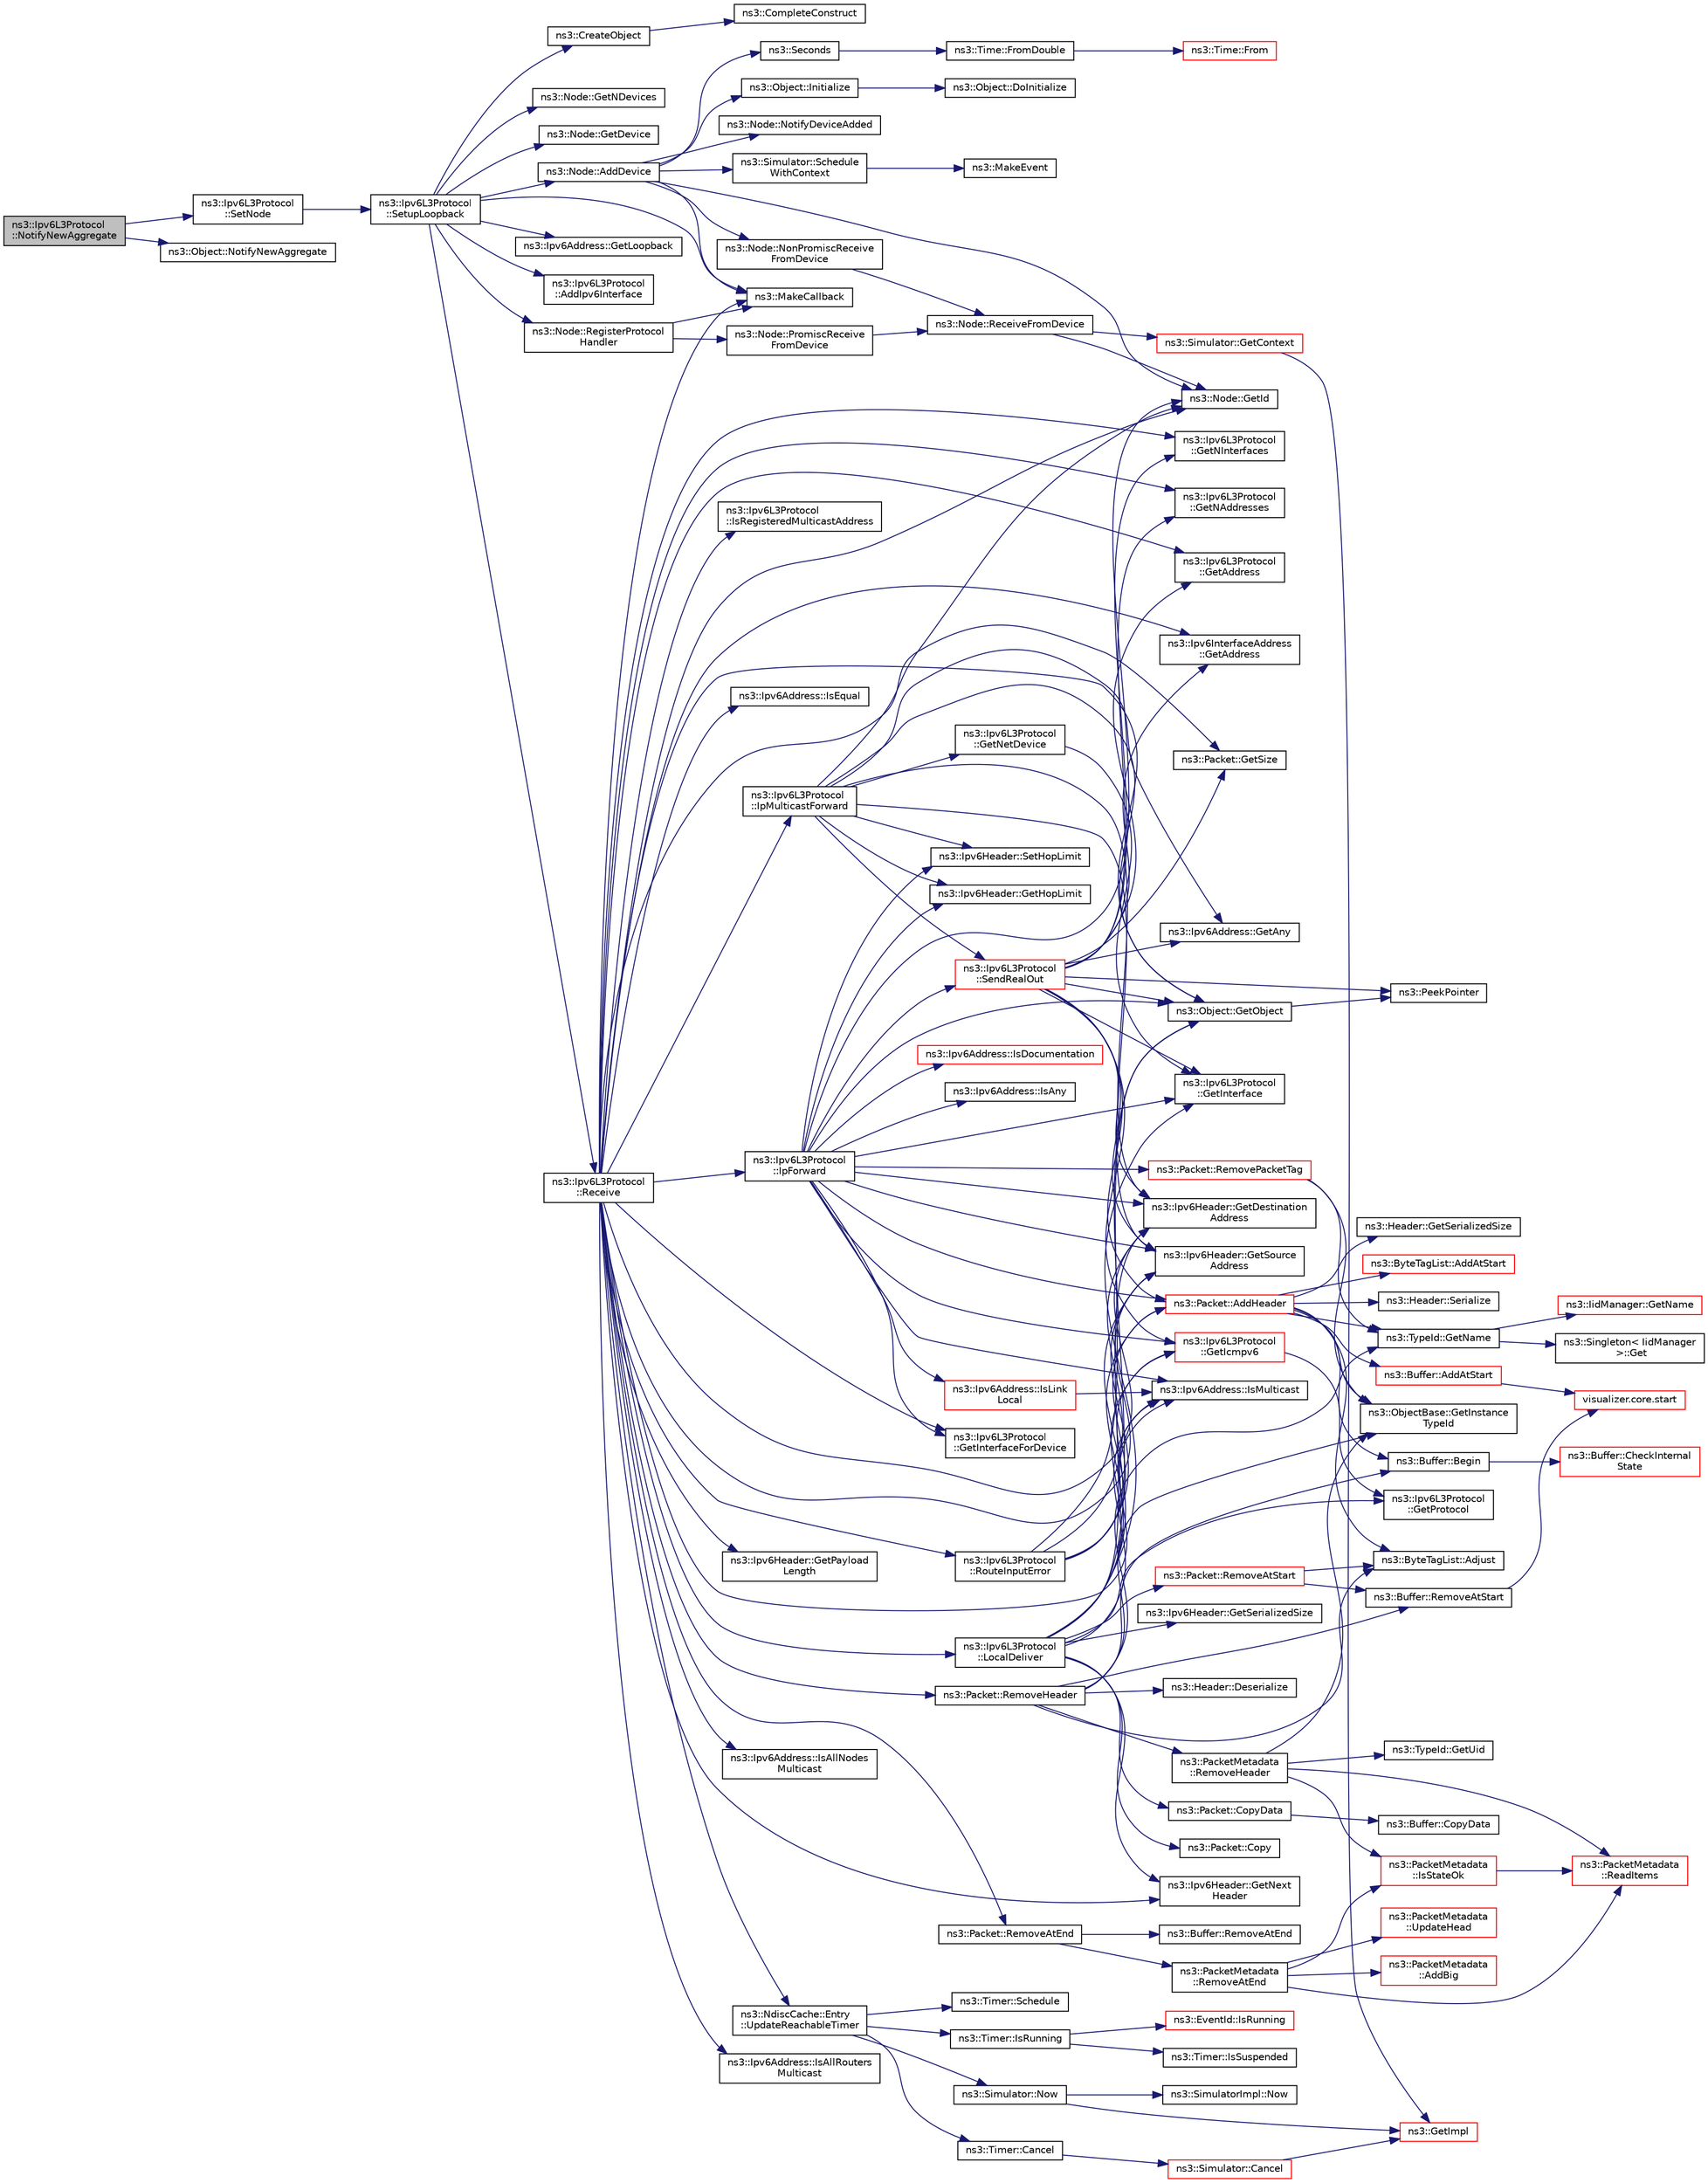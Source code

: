 digraph "ns3::Ipv6L3Protocol::NotifyNewAggregate"
{
  edge [fontname="Helvetica",fontsize="10",labelfontname="Helvetica",labelfontsize="10"];
  node [fontname="Helvetica",fontsize="10",shape=record];
  rankdir="LR";
  Node1 [label="ns3::Ipv6L3Protocol\l::NotifyNewAggregate",height=0.2,width=0.4,color="black", fillcolor="grey75", style="filled", fontcolor="black"];
  Node1 -> Node2 [color="midnightblue",fontsize="10",style="solid"];
  Node2 [label="ns3::Ipv6L3Protocol\l::SetNode",height=0.2,width=0.4,color="black", fillcolor="white", style="filled",URL="$d7/d74/classns3_1_1Ipv6L3Protocol.html#a53796a2747cb5edcd1c762f44043b061",tooltip="Set node associated with this stack. "];
  Node2 -> Node3 [color="midnightblue",fontsize="10",style="solid"];
  Node3 [label="ns3::Ipv6L3Protocol\l::SetupLoopback",height=0.2,width=0.4,color="black", fillcolor="white", style="filled",URL="$d7/d74/classns3_1_1Ipv6L3Protocol.html#a69a1ef7b49dd3aa80c6807f467720005",tooltip="Setup loopback interface. "];
  Node3 -> Node4 [color="midnightblue",fontsize="10",style="solid"];
  Node4 [label="ns3::CreateObject",height=0.2,width=0.4,color="black", fillcolor="white", style="filled",URL="$d8/d36/group__object.html#gad1d36559be10afa72c3656fd8598c1e2"];
  Node4 -> Node5 [color="midnightblue",fontsize="10",style="solid"];
  Node5 [label="ns3::CompleteConstruct",height=0.2,width=0.4,color="black", fillcolor="white", style="filled",URL="$d7/d2e/namespacens3.html#ac691eac01671bfb90912a3ad38964197"];
  Node3 -> Node6 [color="midnightblue",fontsize="10",style="solid"];
  Node6 [label="ns3::Node::GetNDevices",height=0.2,width=0.4,color="black", fillcolor="white", style="filled",URL="$dd/ded/classns3_1_1Node.html#a531554d2241ba4fa1cd74e3360be6bce"];
  Node3 -> Node7 [color="midnightblue",fontsize="10",style="solid"];
  Node7 [label="ns3::Node::GetDevice",height=0.2,width=0.4,color="black", fillcolor="white", style="filled",URL="$dd/ded/classns3_1_1Node.html#a5918dfd24ef632efc9a83a5f6561c76e",tooltip="Retrieve the index-th NetDevice associated to this node. "];
  Node3 -> Node8 [color="midnightblue",fontsize="10",style="solid"];
  Node8 [label="ns3::Node::AddDevice",height=0.2,width=0.4,color="black", fillcolor="white", style="filled",URL="$dd/ded/classns3_1_1Node.html#a42ff83ee1d5d1649c770d3f5b62375de",tooltip="Associate a NetDevice to this node. "];
  Node8 -> Node9 [color="midnightblue",fontsize="10",style="solid"];
  Node9 [label="ns3::MakeCallback",height=0.2,width=0.4,color="black", fillcolor="white", style="filled",URL="$dd/de0/group__makecallbackmemptr.html#ga9376283685aa99d204048d6a4b7610a4"];
  Node8 -> Node10 [color="midnightblue",fontsize="10",style="solid"];
  Node10 [label="ns3::Node::NonPromiscReceive\lFromDevice",height=0.2,width=0.4,color="black", fillcolor="white", style="filled",URL="$dd/ded/classns3_1_1Node.html#a72ebf5bdc911879511f1e249d471f7e5",tooltip="Receive a packet from a device in non-promiscuous mode. "];
  Node10 -> Node11 [color="midnightblue",fontsize="10",style="solid"];
  Node11 [label="ns3::Node::ReceiveFromDevice",height=0.2,width=0.4,color="black", fillcolor="white", style="filled",URL="$dd/ded/classns3_1_1Node.html#a6cbe61c071c85bb3ba5d4843132cd119",tooltip="Receive a packet from a device. "];
  Node11 -> Node12 [color="midnightblue",fontsize="10",style="solid"];
  Node12 [label="ns3::Simulator::GetContext",height=0.2,width=0.4,color="red", fillcolor="white", style="filled",URL="$d7/deb/classns3_1_1Simulator.html#a8514b74ee2c42916b351b33c4a963bb0"];
  Node12 -> Node13 [color="midnightblue",fontsize="10",style="solid"];
  Node13 [label="ns3::GetImpl",height=0.2,width=0.4,color="red", fillcolor="white", style="filled",URL="$d4/d8b/group__simulator.html#ga42eb4eddad41528d4d99794a3dae3fd0",tooltip="Get the SimulatorImpl singleton. "];
  Node11 -> Node14 [color="midnightblue",fontsize="10",style="solid"];
  Node14 [label="ns3::Node::GetId",height=0.2,width=0.4,color="black", fillcolor="white", style="filled",URL="$dd/ded/classns3_1_1Node.html#aaf49b64a843565ce3812326313b370ac"];
  Node8 -> Node15 [color="midnightblue",fontsize="10",style="solid"];
  Node15 [label="ns3::Simulator::Schedule\lWithContext",height=0.2,width=0.4,color="black", fillcolor="white", style="filled",URL="$d7/deb/classns3_1_1Simulator.html#a86dbaef45a15a42365d7d2ae550449f6"];
  Node15 -> Node16 [color="midnightblue",fontsize="10",style="solid"];
  Node16 [label="ns3::MakeEvent",height=0.2,width=0.4,color="black", fillcolor="white", style="filled",URL="$d0/dac/group__makeeventfnptr.html#ga289a28a2497c18a9bd299e5e2014094b"];
  Node8 -> Node14 [color="midnightblue",fontsize="10",style="solid"];
  Node8 -> Node17 [color="midnightblue",fontsize="10",style="solid"];
  Node17 [label="ns3::Seconds",height=0.2,width=0.4,color="black", fillcolor="white", style="filled",URL="$d1/dec/group__timecivil.html#ga33c34b816f8ff6628e33d5c8e9713b9e"];
  Node17 -> Node18 [color="midnightblue",fontsize="10",style="solid"];
  Node18 [label="ns3::Time::FromDouble",height=0.2,width=0.4,color="black", fillcolor="white", style="filled",URL="$dc/d04/classns3_1_1Time.html#a60e845f4a74e62495b86356afe604cb4"];
  Node18 -> Node19 [color="midnightblue",fontsize="10",style="solid"];
  Node19 [label="ns3::Time::From",height=0.2,width=0.4,color="red", fillcolor="white", style="filled",URL="$dc/d04/classns3_1_1Time.html#a34e4acc13d0e08cc8cb9cd3b838b9baf"];
  Node8 -> Node20 [color="midnightblue",fontsize="10",style="solid"];
  Node20 [label="ns3::Object::Initialize",height=0.2,width=0.4,color="black", fillcolor="white", style="filled",URL="$d9/d77/classns3_1_1Object.html#af4411cb29971772fcd09203474a95078"];
  Node20 -> Node21 [color="midnightblue",fontsize="10",style="solid"];
  Node21 [label="ns3::Object::DoInitialize",height=0.2,width=0.4,color="black", fillcolor="white", style="filled",URL="$d9/d77/classns3_1_1Object.html#af8482a521433409fb5c7f749398c9dbe"];
  Node8 -> Node22 [color="midnightblue",fontsize="10",style="solid"];
  Node22 [label="ns3::Node::NotifyDeviceAdded",height=0.2,width=0.4,color="black", fillcolor="white", style="filled",URL="$dd/ded/classns3_1_1Node.html#ae85e535c650941f4f8ca6845a9f61e42",tooltip="Notifies all the DeviceAdditionListener about the new device added. "];
  Node3 -> Node23 [color="midnightblue",fontsize="10",style="solid"];
  Node23 [label="ns3::Ipv6Address::GetLoopback",height=0.2,width=0.4,color="black", fillcolor="white", style="filled",URL="$d5/de6/classns3_1_1Ipv6Address.html#af62754355f28fadc671584dd02cd79b7",tooltip="Get the loopback address. "];
  Node3 -> Node24 [color="midnightblue",fontsize="10",style="solid"];
  Node24 [label="ns3::Ipv6L3Protocol\l::AddIpv6Interface",height=0.2,width=0.4,color="black", fillcolor="white", style="filled",URL="$d7/d74/classns3_1_1Ipv6L3Protocol.html#aa0c786fd0209504c82b7278297a62f99",tooltip="Add an IPv6 interface to the stack. "];
  Node3 -> Node25 [color="midnightblue",fontsize="10",style="solid"];
  Node25 [label="ns3::Node::RegisterProtocol\lHandler",height=0.2,width=0.4,color="black", fillcolor="white", style="filled",URL="$dd/ded/classns3_1_1Node.html#af713f0e7ea5c49b4fa0b3613405c45fa"];
  Node25 -> Node9 [color="midnightblue",fontsize="10",style="solid"];
  Node25 -> Node26 [color="midnightblue",fontsize="10",style="solid"];
  Node26 [label="ns3::Node::PromiscReceive\lFromDevice",height=0.2,width=0.4,color="black", fillcolor="white", style="filled",URL="$dd/ded/classns3_1_1Node.html#a16cf271eeeab87dc7133ffb3f8b24dc4",tooltip="Receive a packet from a device in promiscuous mode. "];
  Node26 -> Node11 [color="midnightblue",fontsize="10",style="solid"];
  Node3 -> Node9 [color="midnightblue",fontsize="10",style="solid"];
  Node3 -> Node27 [color="midnightblue",fontsize="10",style="solid"];
  Node27 [label="ns3::Ipv6L3Protocol\l::Receive",height=0.2,width=0.4,color="black", fillcolor="white", style="filled",URL="$d7/d74/classns3_1_1Ipv6L3Protocol.html#a8a95d576e8aee9a571db93bf686d850a",tooltip="Receive method when a packet arrive in the stack. This method removes IPv6 header and forward up to L..."];
  Node27 -> Node14 [color="midnightblue",fontsize="10",style="solid"];
  Node27 -> Node28 [color="midnightblue",fontsize="10",style="solid"];
  Node28 [label="ns3::Ipv6L3Protocol\l::GetInterfaceForDevice",height=0.2,width=0.4,color="black", fillcolor="white", style="filled",URL="$d7/d74/classns3_1_1Ipv6L3Protocol.html#a878292513d6294e2dfdeccbe1ed1d996",tooltip="Get interface index which is on a specified net device. "];
  Node27 -> Node29 [color="midnightblue",fontsize="10",style="solid"];
  Node29 [label="ns3::Object::GetObject",height=0.2,width=0.4,color="black", fillcolor="white", style="filled",URL="$d9/d77/classns3_1_1Object.html#a13e18c00017096c8381eb651d5bd0783"];
  Node29 -> Node30 [color="midnightblue",fontsize="10",style="solid"];
  Node30 [label="ns3::PeekPointer",height=0.2,width=0.4,color="black", fillcolor="white", style="filled",URL="$d7/d2e/namespacens3.html#af2a7557fe9afdd98d8f6f8f6e412cf5a"];
  Node27 -> Node31 [color="midnightblue",fontsize="10",style="solid"];
  Node31 [label="ns3::Packet::RemoveHeader",height=0.2,width=0.4,color="black", fillcolor="white", style="filled",URL="$dd/d7a/classns3_1_1Packet.html#a0961eccf975d75f902d40956c93ba63e",tooltip="Deserialize and remove the header from the internal buffer. "];
  Node31 -> Node32 [color="midnightblue",fontsize="10",style="solid"];
  Node32 [label="ns3::Header::Deserialize",height=0.2,width=0.4,color="black", fillcolor="white", style="filled",URL="$d6/dae/classns3_1_1Header.html#a78be9400bb66b2a8543606f395ef5396"];
  Node31 -> Node33 [color="midnightblue",fontsize="10",style="solid"];
  Node33 [label="ns3::Buffer::Begin",height=0.2,width=0.4,color="black", fillcolor="white", style="filled",URL="$da/d85/classns3_1_1Buffer.html#a893d4bf50df13e730b6cd0fda91b967f"];
  Node33 -> Node34 [color="midnightblue",fontsize="10",style="solid"];
  Node34 [label="ns3::Buffer::CheckInternal\lState",height=0.2,width=0.4,color="red", fillcolor="white", style="filled",URL="$da/d85/classns3_1_1Buffer.html#a6202ce7f1ecc1fc7a14cc13017375d14",tooltip="Checks the internal buffer structures consistency. "];
  Node31 -> Node35 [color="midnightblue",fontsize="10",style="solid"];
  Node35 [label="ns3::ObjectBase::GetInstance\lTypeId",height=0.2,width=0.4,color="black", fillcolor="white", style="filled",URL="$d2/dac/classns3_1_1ObjectBase.html#abe5b43a6f5b99a92a4c3122db31f06fb"];
  Node31 -> Node36 [color="midnightblue",fontsize="10",style="solid"];
  Node36 [label="ns3::TypeId::GetName",height=0.2,width=0.4,color="black", fillcolor="white", style="filled",URL="$d6/d11/classns3_1_1TypeId.html#aa3c41c79ae428b3cb396a9c6bb3ef314"];
  Node36 -> Node37 [color="midnightblue",fontsize="10",style="solid"];
  Node37 [label="ns3::Singleton\< IidManager\l \>::Get",height=0.2,width=0.4,color="black", fillcolor="white", style="filled",URL="$d8/d77/classns3_1_1Singleton.html#a80a2cd3c25a27ea72add7a9f7a141ffa"];
  Node36 -> Node38 [color="midnightblue",fontsize="10",style="solid"];
  Node38 [label="ns3::IidManager::GetName",height=0.2,width=0.4,color="red", fillcolor="white", style="filled",URL="$d4/d1c/classns3_1_1IidManager.html#a5d68d0f0f44594dcdec239dbdb5bf53c"];
  Node31 -> Node39 [color="midnightblue",fontsize="10",style="solid"];
  Node39 [label="ns3::Buffer::RemoveAtStart",height=0.2,width=0.4,color="black", fillcolor="white", style="filled",URL="$da/d85/classns3_1_1Buffer.html#adeecbb3e8f518aec6fee0437578ade4b"];
  Node39 -> Node40 [color="midnightblue",fontsize="10",style="solid"];
  Node40 [label="visualizer.core.start",height=0.2,width=0.4,color="red", fillcolor="white", style="filled",URL="$df/d6c/namespacevisualizer_1_1core.html#a2a35e5d8a34af358b508dac8635754e0"];
  Node31 -> Node41 [color="midnightblue",fontsize="10",style="solid"];
  Node41 [label="ns3::ByteTagList::Adjust",height=0.2,width=0.4,color="black", fillcolor="white", style="filled",URL="$dd/d64/classns3_1_1ByteTagList.html#a1fec06d7e6daaf8039cf2a148e4090f2"];
  Node31 -> Node42 [color="midnightblue",fontsize="10",style="solid"];
  Node42 [label="ns3::PacketMetadata\l::RemoveHeader",height=0.2,width=0.4,color="black", fillcolor="white", style="filled",URL="$d1/db1/classns3_1_1PacketMetadata.html#afa8a589ec783d4998516d7f39f21242d",tooltip="Remove an header. "];
  Node42 -> Node35 [color="midnightblue",fontsize="10",style="solid"];
  Node42 -> Node43 [color="midnightblue",fontsize="10",style="solid"];
  Node43 [label="ns3::TypeId::GetUid",height=0.2,width=0.4,color="black", fillcolor="white", style="filled",URL="$d6/d11/classns3_1_1TypeId.html#acd3e41de6340d06299f4fd63e2ed8da0"];
  Node42 -> Node44 [color="midnightblue",fontsize="10",style="solid"];
  Node44 [label="ns3::PacketMetadata\l::IsStateOk",height=0.2,width=0.4,color="red", fillcolor="white", style="filled",URL="$d1/db1/classns3_1_1PacketMetadata.html#a208d3163e28704438cdd4d30318e489c",tooltip="Check if the metadata state is ok. "];
  Node44 -> Node45 [color="midnightblue",fontsize="10",style="solid"];
  Node45 [label="ns3::PacketMetadata\l::ReadItems",height=0.2,width=0.4,color="red", fillcolor="white", style="filled",URL="$d1/db1/classns3_1_1PacketMetadata.html#a3719ad2c32313a9a1c74462322e8b517",tooltip="Read items. "];
  Node42 -> Node45 [color="midnightblue",fontsize="10",style="solid"];
  Node27 -> Node46 [color="midnightblue",fontsize="10",style="solid"];
  Node46 [label="ns3::Ipv6Header::GetPayload\lLength",height=0.2,width=0.4,color="black", fillcolor="white", style="filled",URL="$d8/d5d/classns3_1_1Ipv6Header.html#abb0c6d5e8def6677627f171573992828",tooltip="Get the \"Payload length\" field. "];
  Node27 -> Node47 [color="midnightblue",fontsize="10",style="solid"];
  Node47 [label="ns3::Packet::GetSize",height=0.2,width=0.4,color="black", fillcolor="white", style="filled",URL="$dd/d7a/classns3_1_1Packet.html#a462855c9929954d4301a4edfe55f4f1c",tooltip="Returns the the size in bytes of the packet (including the zero-filled initial payload). "];
  Node27 -> Node48 [color="midnightblue",fontsize="10",style="solid"];
  Node48 [label="ns3::Packet::RemoveAtEnd",height=0.2,width=0.4,color="black", fillcolor="white", style="filled",URL="$dd/d7a/classns3_1_1Packet.html#a607de6c1abda2a960e99a3b59fd35d14",tooltip="Remove size bytes from the end of the current packet. "];
  Node48 -> Node49 [color="midnightblue",fontsize="10",style="solid"];
  Node49 [label="ns3::Buffer::RemoveAtEnd",height=0.2,width=0.4,color="black", fillcolor="white", style="filled",URL="$da/d85/classns3_1_1Buffer.html#a83b30fd8e1202e778fb471757b800d47"];
  Node48 -> Node50 [color="midnightblue",fontsize="10",style="solid"];
  Node50 [label="ns3::PacketMetadata\l::RemoveAtEnd",height=0.2,width=0.4,color="black", fillcolor="white", style="filled",URL="$d1/db1/classns3_1_1PacketMetadata.html#a7c76154f5302bd55a68406f0103d50c6",tooltip="Remove a chunk of metadata at the metadata end. "];
  Node50 -> Node44 [color="midnightblue",fontsize="10",style="solid"];
  Node50 -> Node45 [color="midnightblue",fontsize="10",style="solid"];
  Node50 -> Node51 [color="midnightblue",fontsize="10",style="solid"];
  Node51 [label="ns3::PacketMetadata\l::AddBig",height=0.2,width=0.4,color="red", fillcolor="white", style="filled",URL="$d1/db1/classns3_1_1PacketMetadata.html#ae89a0bf5e3dcd624bd37bc8ca67544da",tooltip="Add a \"Big\" Item (a SmallItem plus an ExtraItem) "];
  Node50 -> Node52 [color="midnightblue",fontsize="10",style="solid"];
  Node52 [label="ns3::PacketMetadata\l::UpdateHead",height=0.2,width=0.4,color="red", fillcolor="white", style="filled",URL="$d1/db1/classns3_1_1PacketMetadata.html#a3baa0c324423e6fd600b31858aa4ade9",tooltip="Update the head. "];
  Node27 -> Node53 [color="midnightblue",fontsize="10",style="solid"];
  Node53 [label="ns3::Ipv6Header::GetSource\lAddress",height=0.2,width=0.4,color="black", fillcolor="white", style="filled",URL="$d8/d5d/classns3_1_1Ipv6Header.html#ae7b5116d81c8113fad228d799f5554c3",tooltip="Get the \"Source address\" field. "];
  Node27 -> Node54 [color="midnightblue",fontsize="10",style="solid"];
  Node54 [label="ns3::NdiscCache::Entry\l::UpdateReachableTimer",height=0.2,width=0.4,color="black", fillcolor="white", style="filled",URL="$d2/dee/classns3_1_1NdiscCache_1_1Entry.html#a505d6cca16dc15d1c80e714c10da522f",tooltip="Update the reachable timer. "];
  Node54 -> Node55 [color="midnightblue",fontsize="10",style="solid"];
  Node55 [label="ns3::Simulator::Now",height=0.2,width=0.4,color="black", fillcolor="white", style="filled",URL="$d7/deb/classns3_1_1Simulator.html#ac3178fa975b419f7875e7105be122800"];
  Node55 -> Node13 [color="midnightblue",fontsize="10",style="solid"];
  Node55 -> Node56 [color="midnightblue",fontsize="10",style="solid"];
  Node56 [label="ns3::SimulatorImpl::Now",height=0.2,width=0.4,color="black", fillcolor="white", style="filled",URL="$d2/d19/classns3_1_1SimulatorImpl.html#aa516c50060846adc6fd316e83ef0797c"];
  Node54 -> Node57 [color="midnightblue",fontsize="10",style="solid"];
  Node57 [label="ns3::Timer::IsRunning",height=0.2,width=0.4,color="black", fillcolor="white", style="filled",URL="$d0/d3e/classns3_1_1Timer.html#addbc6c740f21ddeb6ad358557962b24c"];
  Node57 -> Node58 [color="midnightblue",fontsize="10",style="solid"];
  Node58 [label="ns3::Timer::IsSuspended",height=0.2,width=0.4,color="black", fillcolor="white", style="filled",URL="$d0/d3e/classns3_1_1Timer.html#a6eaea57766ec5e85023264fe2fb69066"];
  Node57 -> Node59 [color="midnightblue",fontsize="10",style="solid"];
  Node59 [label="ns3::EventId::IsRunning",height=0.2,width=0.4,color="red", fillcolor="white", style="filled",URL="$d1/df8/classns3_1_1EventId.html#aabf8476d1a080c199ea0c6aa9ccea372"];
  Node54 -> Node60 [color="midnightblue",fontsize="10",style="solid"];
  Node60 [label="ns3::Timer::Cancel",height=0.2,width=0.4,color="black", fillcolor="white", style="filled",URL="$d0/d3e/classns3_1_1Timer.html#ac8261489cfc3361ab869ea2387cfc841"];
  Node60 -> Node61 [color="midnightblue",fontsize="10",style="solid"];
  Node61 [label="ns3::Simulator::Cancel",height=0.2,width=0.4,color="red", fillcolor="white", style="filled",URL="$d7/deb/classns3_1_1Simulator.html#a1b903a62d6117ef28f7ba3c6500689bf"];
  Node61 -> Node13 [color="midnightblue",fontsize="10",style="solid"];
  Node54 -> Node62 [color="midnightblue",fontsize="10",style="solid"];
  Node62 [label="ns3::Timer::Schedule",height=0.2,width=0.4,color="black", fillcolor="white", style="filled",URL="$d0/d3e/classns3_1_1Timer.html#ac3345d696887578f518b19f359f7f94b"];
  Node27 -> Node63 [color="midnightblue",fontsize="10",style="solid"];
  Node63 [label="ns3::Ipv6Header::GetNext\lHeader",height=0.2,width=0.4,color="black", fillcolor="white", style="filled",URL="$d8/d5d/classns3_1_1Ipv6Header.html#a24317958bbf0b77d2c1c6b23d1866e9b",tooltip="Get the next header. "];
  Node27 -> Node64 [color="midnightblue",fontsize="10",style="solid"];
  Node64 [label="ns3::Ipv6Header::GetDestination\lAddress",height=0.2,width=0.4,color="black", fillcolor="white", style="filled",URL="$d8/d5d/classns3_1_1Ipv6Header.html#a472309d4a08c9fea54092346ba7beca4",tooltip="Get the \"Destination address\" field. "];
  Node27 -> Node65 [color="midnightblue",fontsize="10",style="solid"];
  Node65 [label="ns3::Ipv6Address::IsAllNodes\lMulticast",height=0.2,width=0.4,color="black", fillcolor="white", style="filled",URL="$d5/de6/classns3_1_1Ipv6Address.html#a3063fa987fa3e8fe4461feac1cd0d06f",tooltip="If the IPv6 address is \"all nodes multicast\" (ff02::1/8). "];
  Node27 -> Node66 [color="midnightblue",fontsize="10",style="solid"];
  Node66 [label="ns3::Ipv6L3Protocol\l::LocalDeliver",height=0.2,width=0.4,color="black", fillcolor="white", style="filled",URL="$d7/d74/classns3_1_1Ipv6L3Protocol.html#a8e2c7a80851d870812295c19dc908a38",tooltip="Deliver a packet. "];
  Node66 -> Node29 [color="midnightblue",fontsize="10",style="solid"];
  Node66 -> Node53 [color="midnightblue",fontsize="10",style="solid"];
  Node66 -> Node64 [color="midnightblue",fontsize="10",style="solid"];
  Node66 -> Node63 [color="midnightblue",fontsize="10",style="solid"];
  Node66 -> Node67 [color="midnightblue",fontsize="10",style="solid"];
  Node67 [label="ns3::Packet::CopyData",height=0.2,width=0.4,color="black", fillcolor="white", style="filled",URL="$dd/d7a/classns3_1_1Packet.html#a5a6d304b9e0d90733919ffe224b98f0d",tooltip="Copy the packet contents to a byte buffer. "];
  Node67 -> Node68 [color="midnightblue",fontsize="10",style="solid"];
  Node68 [label="ns3::Buffer::CopyData",height=0.2,width=0.4,color="black", fillcolor="white", style="filled",URL="$da/d85/classns3_1_1Buffer.html#aec4a3fd349f94e449b4b2d14dd964a4c"];
  Node66 -> Node69 [color="midnightblue",fontsize="10",style="solid"];
  Node69 [label="ns3::Ipv6L3Protocol\l::GetProtocol",height=0.2,width=0.4,color="black", fillcolor="white", style="filled",URL="$d7/d74/classns3_1_1Ipv6L3Protocol.html#acb189bb5deceb95e78f2a443609c8d64",tooltip="Get L4 protocol by protocol number. "];
  Node66 -> Node70 [color="midnightblue",fontsize="10",style="solid"];
  Node70 [label="ns3::Packet::AddHeader",height=0.2,width=0.4,color="red", fillcolor="white", style="filled",URL="$dd/d7a/classns3_1_1Packet.html#a465108c595a0bc592095cbcab1832ed8",tooltip="Add header to this packet. "];
  Node70 -> Node71 [color="midnightblue",fontsize="10",style="solid"];
  Node71 [label="ns3::Header::GetSerializedSize",height=0.2,width=0.4,color="black", fillcolor="white", style="filled",URL="$d6/dae/classns3_1_1Header.html#a6ef0497eabc1b1fb0ad42738eb73f934"];
  Node70 -> Node35 [color="midnightblue",fontsize="10",style="solid"];
  Node70 -> Node36 [color="midnightblue",fontsize="10",style="solid"];
  Node70 -> Node72 [color="midnightblue",fontsize="10",style="solid"];
  Node72 [label="ns3::Buffer::AddAtStart",height=0.2,width=0.4,color="red", fillcolor="white", style="filled",URL="$da/d85/classns3_1_1Buffer.html#a8abd8164c3671d3dadc98fc66fade7b1"];
  Node72 -> Node40 [color="midnightblue",fontsize="10",style="solid"];
  Node70 -> Node41 [color="midnightblue",fontsize="10",style="solid"];
  Node70 -> Node73 [color="midnightblue",fontsize="10",style="solid"];
  Node73 [label="ns3::ByteTagList::AddAtStart",height=0.2,width=0.4,color="red", fillcolor="white", style="filled",URL="$dd/d64/classns3_1_1ByteTagList.html#acb4563fbe4299c55af41ba7a166b71d5"];
  Node70 -> Node74 [color="midnightblue",fontsize="10",style="solid"];
  Node74 [label="ns3::Header::Serialize",height=0.2,width=0.4,color="black", fillcolor="white", style="filled",URL="$d6/dae/classns3_1_1Header.html#afb61f1aac69ff8349a6bfe521fab5404"];
  Node70 -> Node33 [color="midnightblue",fontsize="10",style="solid"];
  Node66 -> Node75 [color="midnightblue",fontsize="10",style="solid"];
  Node75 [label="ns3::Ipv6L3Protocol\l::GetIcmpv6",height=0.2,width=0.4,color="red", fillcolor="white", style="filled",URL="$d7/d74/classns3_1_1Ipv6L3Protocol.html#a10384a4dc85c61e65cf73b47ec9da90d",tooltip="Get ICMPv6 protocol. "];
  Node75 -> Node69 [color="midnightblue",fontsize="10",style="solid"];
  Node66 -> Node76 [color="midnightblue",fontsize="10",style="solid"];
  Node76 [label="ns3::Ipv6Header::GetSerializedSize",height=0.2,width=0.4,color="black", fillcolor="white", style="filled",URL="$d8/d5d/classns3_1_1Ipv6Header.html#a4a0464cd471e0a3923470255af25ddeb",tooltip="Get the serialized size of the packet. "];
  Node66 -> Node77 [color="midnightblue",fontsize="10",style="solid"];
  Node77 [label="ns3::Packet::RemoveAtStart",height=0.2,width=0.4,color="red", fillcolor="white", style="filled",URL="$dd/d7a/classns3_1_1Packet.html#a78aa207e7921dd2f9f7e0d0b7a1c730a",tooltip="Remove size bytes from the start of the current packet. "];
  Node77 -> Node39 [color="midnightblue",fontsize="10",style="solid"];
  Node77 -> Node41 [color="midnightblue",fontsize="10",style="solid"];
  Node66 -> Node78 [color="midnightblue",fontsize="10",style="solid"];
  Node78 [label="ns3::Packet::Copy",height=0.2,width=0.4,color="black", fillcolor="white", style="filled",URL="$dd/d7a/classns3_1_1Packet.html#a5d5c70802a5f77fc5f0001e0cfc1898b",tooltip="performs a COW copy of the packet. "];
  Node66 -> Node79 [color="midnightblue",fontsize="10",style="solid"];
  Node79 [label="ns3::Ipv6L3Protocol\l::GetInterface",height=0.2,width=0.4,color="black", fillcolor="white", style="filled",URL="$d7/d74/classns3_1_1Ipv6L3Protocol.html#a2e53b72d76bceb713f2d3cb54e24f5a1",tooltip="Get an interface. "];
  Node66 -> Node80 [color="midnightblue",fontsize="10",style="solid"];
  Node80 [label="ns3::Ipv6Address::IsMulticast",height=0.2,width=0.4,color="black", fillcolor="white", style="filled",URL="$d5/de6/classns3_1_1Ipv6Address.html#a0657bb007d3c5618f3f6000b5054df72",tooltip="If the IPv6 address is multicast (ff00::/8). "];
  Node27 -> Node81 [color="midnightblue",fontsize="10",style="solid"];
  Node81 [label="ns3::Ipv6Address::IsAllRouters\lMulticast",height=0.2,width=0.4,color="black", fillcolor="white", style="filled",URL="$d5/de6/classns3_1_1Ipv6Address.html#a1f8a224aee6413598d8683753428a86a",tooltip="If the IPv6 address is \"all routers multicast\" (ff02::2/8). "];
  Node27 -> Node80 [color="midnightblue",fontsize="10",style="solid"];
  Node27 -> Node82 [color="midnightblue",fontsize="10",style="solid"];
  Node82 [label="ns3::Ipv6L3Protocol\l::IsRegisteredMulticastAddress",height=0.2,width=0.4,color="black", fillcolor="white", style="filled",URL="$d7/d74/classns3_1_1Ipv6L3Protocol.html#ad883e42df23aa1fc0fe38a1489830b1a"];
  Node27 -> Node83 [color="midnightblue",fontsize="10",style="solid"];
  Node83 [label="ns3::Ipv6L3Protocol\l::GetNInterfaces",height=0.2,width=0.4,color="black", fillcolor="white", style="filled",URL="$d7/d74/classns3_1_1Ipv6L3Protocol.html#a53882c40f6fb32e2a6fe0a7a2858698d",tooltip="Get current number of interface on this stack. "];
  Node27 -> Node84 [color="midnightblue",fontsize="10",style="solid"];
  Node84 [label="ns3::Ipv6L3Protocol\l::GetNAddresses",height=0.2,width=0.4,color="black", fillcolor="white", style="filled",URL="$d7/d74/classns3_1_1Ipv6L3Protocol.html#a3b09a9f504a311ecc08fdc026d897514",tooltip="Get number of address for an interface. "];
  Node27 -> Node85 [color="midnightblue",fontsize="10",style="solid"];
  Node85 [label="ns3::Ipv6L3Protocol\l::GetAddress",height=0.2,width=0.4,color="black", fillcolor="white", style="filled",URL="$d7/d74/classns3_1_1Ipv6L3Protocol.html#a0321a9ac3f79b5a7b7542cecf11bfe44",tooltip="Get an address. "];
  Node27 -> Node86 [color="midnightblue",fontsize="10",style="solid"];
  Node86 [label="ns3::Ipv6InterfaceAddress\l::GetAddress",height=0.2,width=0.4,color="black", fillcolor="white", style="filled",URL="$dc/d62/classns3_1_1Ipv6InterfaceAddress.html#a80d4caacff72bddc3045a5929519e107",tooltip="Get the IPv6 address. "];
  Node27 -> Node87 [color="midnightblue",fontsize="10",style="solid"];
  Node87 [label="ns3::Ipv6Address::IsEqual",height=0.2,width=0.4,color="black", fillcolor="white", style="filled",URL="$d5/de6/classns3_1_1Ipv6Address.html#a4118c22001a38bf7323936081834b9b5",tooltip="Comparison operation between two Ipv6Addresses. "];
  Node27 -> Node9 [color="midnightblue",fontsize="10",style="solid"];
  Node27 -> Node88 [color="midnightblue",fontsize="10",style="solid"];
  Node88 [label="ns3::Ipv6L3Protocol\l::IpForward",height=0.2,width=0.4,color="black", fillcolor="white", style="filled",URL="$d7/d74/classns3_1_1Ipv6L3Protocol.html#ac956e0aaed5e961b6c25210c2b696da6",tooltip="Forward a packet. "];
  Node88 -> Node14 [color="midnightblue",fontsize="10",style="solid"];
  Node88 -> Node64 [color="midnightblue",fontsize="10",style="solid"];
  Node88 -> Node89 [color="midnightblue",fontsize="10",style="solid"];
  Node89 [label="ns3::Ipv6Address::IsDocumentation",height=0.2,width=0.4,color="red", fillcolor="white", style="filled",URL="$d5/de6/classns3_1_1Ipv6Address.html#a9ccdedd4e4471bcc676564e2599eb955",tooltip="If the IPv6 address is a documentation address (2001:DB8::/32). "];
  Node88 -> Node29 [color="midnightblue",fontsize="10",style="solid"];
  Node88 -> Node90 [color="midnightblue",fontsize="10",style="solid"];
  Node90 [label="ns3::Ipv6Header::SetHopLimit",height=0.2,width=0.4,color="black", fillcolor="white", style="filled",URL="$d8/d5d/classns3_1_1Ipv6Header.html#a5133fdec9ec05d089d9c47f476715d73",tooltip="Set the \"Hop limit\" field (TTL). "];
  Node88 -> Node91 [color="midnightblue",fontsize="10",style="solid"];
  Node91 [label="ns3::Ipv6Header::GetHopLimit",height=0.2,width=0.4,color="black", fillcolor="white", style="filled",URL="$d8/d5d/classns3_1_1Ipv6Header.html#adf9e577228bd7dca1e1192514b8ba8ab",tooltip="Get the \"Hop limit\" field (TTL). "];
  Node88 -> Node53 [color="midnightblue",fontsize="10",style="solid"];
  Node88 -> Node92 [color="midnightblue",fontsize="10",style="solid"];
  Node92 [label="ns3::Ipv6Address::IsLink\lLocal",height=0.2,width=0.4,color="red", fillcolor="white", style="filled",URL="$d5/de6/classns3_1_1Ipv6Address.html#a881c3e796e2afdbd49b2ec630ada1126",tooltip="If the IPv6 address is a link-local address (fe80::/64). "];
  Node92 -> Node80 [color="midnightblue",fontsize="10",style="solid"];
  Node88 -> Node80 [color="midnightblue",fontsize="10",style="solid"];
  Node88 -> Node70 [color="midnightblue",fontsize="10",style="solid"];
  Node88 -> Node75 [color="midnightblue",fontsize="10",style="solid"];
  Node88 -> Node93 [color="midnightblue",fontsize="10",style="solid"];
  Node93 [label="ns3::Ipv6Address::IsAny",height=0.2,width=0.4,color="black", fillcolor="white", style="filled",URL="$d5/de6/classns3_1_1Ipv6Address.html#a6f15ff7a41a6ae2171cdeda2a53179b8",tooltip="If the IPv6 address is the \"Any\" address. "];
  Node88 -> Node79 [color="midnightblue",fontsize="10",style="solid"];
  Node88 -> Node28 [color="midnightblue",fontsize="10",style="solid"];
  Node88 -> Node94 [color="midnightblue",fontsize="10",style="solid"];
  Node94 [label="ns3::Packet::RemovePacketTag",height=0.2,width=0.4,color="red", fillcolor="white", style="filled",URL="$dd/d7a/classns3_1_1Packet.html#a078fe922d976a417ab25ba2f3c2fd667",tooltip="Remove a packet tag. "];
  Node94 -> Node35 [color="midnightblue",fontsize="10",style="solid"];
  Node94 -> Node36 [color="midnightblue",fontsize="10",style="solid"];
  Node88 -> Node95 [color="midnightblue",fontsize="10",style="solid"];
  Node95 [label="ns3::Ipv6L3Protocol\l::SendRealOut",height=0.2,width=0.4,color="red", fillcolor="white", style="filled",URL="$d7/d74/classns3_1_1Ipv6L3Protocol.html#adad363af4c50cd94505b918b15f228d4",tooltip="Send packet with route. "];
  Node95 -> Node79 [color="midnightblue",fontsize="10",style="solid"];
  Node95 -> Node64 [color="midnightblue",fontsize="10",style="solid"];
  Node95 -> Node47 [color="midnightblue",fontsize="10",style="solid"];
  Node95 -> Node83 [color="midnightblue",fontsize="10",style="solid"];
  Node95 -> Node84 [color="midnightblue",fontsize="10",style="solid"];
  Node95 -> Node85 [color="midnightblue",fontsize="10",style="solid"];
  Node95 -> Node86 [color="midnightblue",fontsize="10",style="solid"];
  Node95 -> Node53 [color="midnightblue",fontsize="10",style="solid"];
  Node95 -> Node75 [color="midnightblue",fontsize="10",style="solid"];
  Node95 -> Node70 [color="midnightblue",fontsize="10",style="solid"];
  Node95 -> Node29 [color="midnightblue",fontsize="10",style="solid"];
  Node95 -> Node30 [color="midnightblue",fontsize="10",style="solid"];
  Node95 -> Node96 [color="midnightblue",fontsize="10",style="solid"];
  Node96 [label="ns3::Ipv6Address::GetAny",height=0.2,width=0.4,color="black", fillcolor="white", style="filled",URL="$d5/de6/classns3_1_1Ipv6Address.html#a2783e8badfc98c8b0a8508bba6e1b91e",tooltip="Get the \"any\" (::) Ipv6Address. "];
  Node27 -> Node97 [color="midnightblue",fontsize="10",style="solid"];
  Node97 [label="ns3::Ipv6L3Protocol\l::IpMulticastForward",height=0.2,width=0.4,color="black", fillcolor="white", style="filled",URL="$d7/d74/classns3_1_1Ipv6L3Protocol.html#aa65d2e4894ea499415227e232e854824",tooltip="Forward a multicast packet. "];
  Node97 -> Node14 [color="midnightblue",fontsize="10",style="solid"];
  Node97 -> Node90 [color="midnightblue",fontsize="10",style="solid"];
  Node97 -> Node91 [color="midnightblue",fontsize="10",style="solid"];
  Node97 -> Node29 [color="midnightblue",fontsize="10",style="solid"];
  Node97 -> Node53 [color="midnightblue",fontsize="10",style="solid"];
  Node97 -> Node64 [color="midnightblue",fontsize="10",style="solid"];
  Node97 -> Node96 [color="midnightblue",fontsize="10",style="solid"];
  Node97 -> Node98 [color="midnightblue",fontsize="10",style="solid"];
  Node98 [label="ns3::Ipv6L3Protocol\l::GetNetDevice",height=0.2,width=0.4,color="black", fillcolor="white", style="filled",URL="$d7/d74/classns3_1_1Ipv6L3Protocol.html#a574d1beafc86062acf582e75dc437a47",tooltip="Get device by index. "];
  Node98 -> Node79 [color="midnightblue",fontsize="10",style="solid"];
  Node97 -> Node95 [color="midnightblue",fontsize="10",style="solid"];
  Node27 -> Node99 [color="midnightblue",fontsize="10",style="solid"];
  Node99 [label="ns3::Ipv6L3Protocol\l::RouteInputError",height=0.2,width=0.4,color="black", fillcolor="white", style="filled",URL="$d7/d74/classns3_1_1Ipv6L3Protocol.html#a0cdd2195de560337df8dbe1a412cbaf6",tooltip="Fallback when no route is found. "];
  Node99 -> Node29 [color="midnightblue",fontsize="10",style="solid"];
  Node99 -> Node64 [color="midnightblue",fontsize="10",style="solid"];
  Node99 -> Node80 [color="midnightblue",fontsize="10",style="solid"];
  Node99 -> Node70 [color="midnightblue",fontsize="10",style="solid"];
  Node99 -> Node75 [color="midnightblue",fontsize="10",style="solid"];
  Node99 -> Node53 [color="midnightblue",fontsize="10",style="solid"];
  Node1 -> Node100 [color="midnightblue",fontsize="10",style="solid"];
  Node100 [label="ns3::Object::NotifyNewAggregate",height=0.2,width=0.4,color="black", fillcolor="white", style="filled",URL="$d9/d77/classns3_1_1Object.html#a1bd7211125185a6cd511c35fea4e500f"];
}
